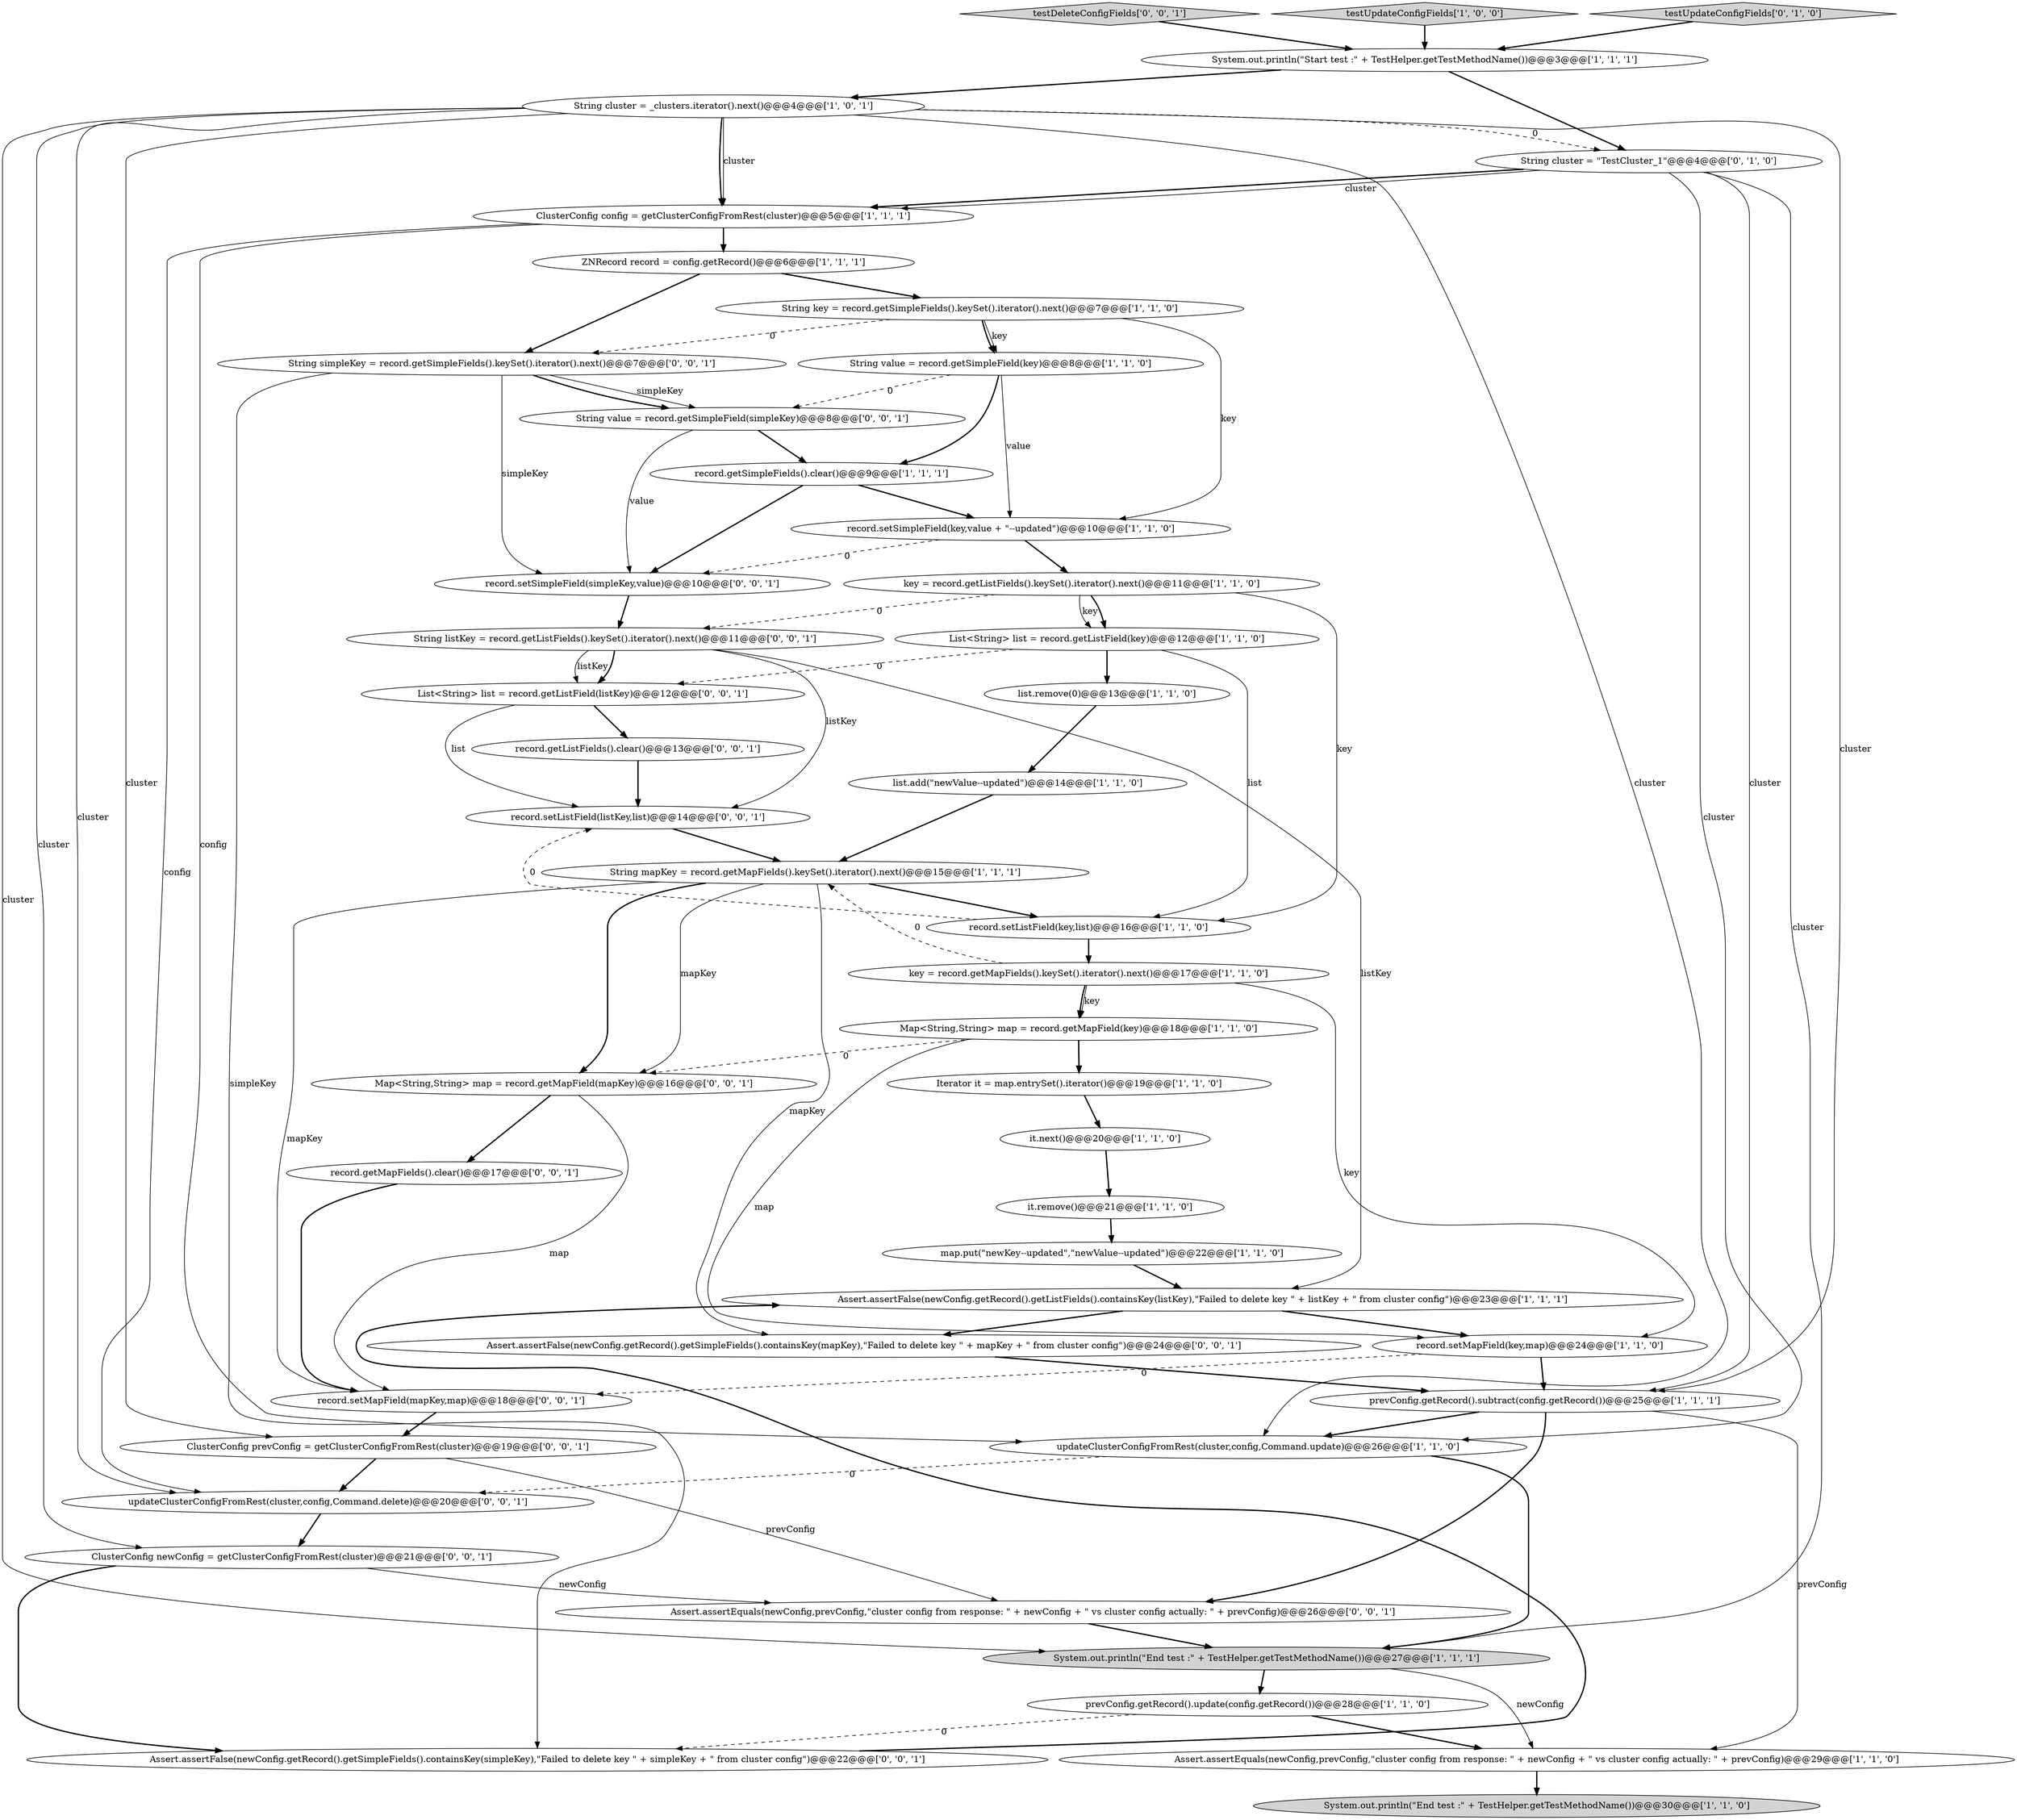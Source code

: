 digraph {
8 [style = filled, label = "it.next()@@@20@@@['1', '1', '0']", fillcolor = white, shape = ellipse image = "AAA0AAABBB1BBB"];
11 [style = filled, label = "Assert.assertFalse(newConfig.getRecord().getListFields().containsKey(listKey),\"Failed to delete key \" + listKey + \" from cluster config\")@@@23@@@['1', '1', '1']", fillcolor = white, shape = ellipse image = "AAA0AAABBB1BBB"];
47 [style = filled, label = "Assert.assertEquals(newConfig,prevConfig,\"cluster config from response: \" + newConfig + \" vs cluster config actually: \" + prevConfig)@@@26@@@['0', '0', '1']", fillcolor = white, shape = ellipse image = "AAA0AAABBB3BBB"];
32 [style = filled, label = "updateClusterConfigFromRest(cluster,config,Command.delete)@@@20@@@['0', '0', '1']", fillcolor = white, shape = ellipse image = "AAA0AAABBB3BBB"];
13 [style = filled, label = "prevConfig.getRecord().update(config.getRecord())@@@28@@@['1', '1', '0']", fillcolor = white, shape = ellipse image = "AAA0AAABBB1BBB"];
19 [style = filled, label = "list.remove(0)@@@13@@@['1', '1', '0']", fillcolor = white, shape = ellipse image = "AAA0AAABBB1BBB"];
5 [style = filled, label = "key = record.getMapFields().keySet().iterator().next()@@@17@@@['1', '1', '0']", fillcolor = white, shape = ellipse image = "AAA0AAABBB1BBB"];
37 [style = filled, label = "Assert.assertFalse(newConfig.getRecord().getSimpleFields().containsKey(mapKey),\"Failed to delete key \" + mapKey + \" from cluster config\")@@@24@@@['0', '0', '1']", fillcolor = white, shape = ellipse image = "AAA0AAABBB3BBB"];
31 [style = filled, label = "ClusterConfig prevConfig = getClusterConfigFromRest(cluster)@@@19@@@['0', '0', '1']", fillcolor = white, shape = ellipse image = "AAA0AAABBB3BBB"];
36 [style = filled, label = "record.getListFields().clear()@@@13@@@['0', '0', '1']", fillcolor = white, shape = ellipse image = "AAA0AAABBB3BBB"];
45 [style = filled, label = "Map<String,String> map = record.getMapField(mapKey)@@@16@@@['0', '0', '1']", fillcolor = white, shape = ellipse image = "AAA0AAABBB3BBB"];
21 [style = filled, label = "ClusterConfig config = getClusterConfigFromRest(cluster)@@@5@@@['1', '1', '1']", fillcolor = white, shape = ellipse image = "AAA0AAABBB1BBB"];
26 [style = filled, label = "List<String> list = record.getListField(key)@@@12@@@['1', '1', '0']", fillcolor = white, shape = ellipse image = "AAA0AAABBB1BBB"];
38 [style = filled, label = "record.setListField(listKey,list)@@@14@@@['0', '0', '1']", fillcolor = white, shape = ellipse image = "AAA0AAABBB3BBB"];
18 [style = filled, label = "Iterator it = map.entrySet().iterator()@@@19@@@['1', '1', '0']", fillcolor = white, shape = ellipse image = "AAA0AAABBB1BBB"];
41 [style = filled, label = "List<String> list = record.getListField(listKey)@@@12@@@['0', '0', '1']", fillcolor = white, shape = ellipse image = "AAA0AAABBB3BBB"];
30 [style = filled, label = "String cluster = \"TestCluster_1\"@@@4@@@['0', '1', '0']", fillcolor = white, shape = ellipse image = "AAA1AAABBB2BBB"];
27 [style = filled, label = "record.setListField(key,list)@@@16@@@['1', '1', '0']", fillcolor = white, shape = ellipse image = "AAA0AAABBB1BBB"];
28 [style = filled, label = "it.remove()@@@21@@@['1', '1', '0']", fillcolor = white, shape = ellipse image = "AAA0AAABBB1BBB"];
35 [style = filled, label = "String listKey = record.getListFields().keySet().iterator().next()@@@11@@@['0', '0', '1']", fillcolor = white, shape = ellipse image = "AAA0AAABBB3BBB"];
44 [style = filled, label = "record.setMapField(mapKey,map)@@@18@@@['0', '0', '1']", fillcolor = white, shape = ellipse image = "AAA0AAABBB3BBB"];
42 [style = filled, label = "Assert.assertFalse(newConfig.getRecord().getSimpleFields().containsKey(simpleKey),\"Failed to delete key \" + simpleKey + \" from cluster config\")@@@22@@@['0', '0', '1']", fillcolor = white, shape = ellipse image = "AAA0AAABBB3BBB"];
15 [style = filled, label = "key = record.getListFields().keySet().iterator().next()@@@11@@@['1', '1', '0']", fillcolor = white, shape = ellipse image = "AAA0AAABBB1BBB"];
10 [style = filled, label = "String mapKey = record.getMapFields().keySet().iterator().next()@@@15@@@['1', '1', '1']", fillcolor = white, shape = ellipse image = "AAA0AAABBB1BBB"];
2 [style = filled, label = "map.put(\"newKey--updated\",\"newValue--updated\")@@@22@@@['1', '1', '0']", fillcolor = white, shape = ellipse image = "AAA0AAABBB1BBB"];
33 [style = filled, label = "testDeleteConfigFields['0', '0', '1']", fillcolor = lightgray, shape = diamond image = "AAA0AAABBB3BBB"];
24 [style = filled, label = "String value = record.getSimpleField(key)@@@8@@@['1', '1', '0']", fillcolor = white, shape = ellipse image = "AAA0AAABBB1BBB"];
46 [style = filled, label = "record.getMapFields().clear()@@@17@@@['0', '0', '1']", fillcolor = white, shape = ellipse image = "AAA0AAABBB3BBB"];
0 [style = filled, label = "System.out.println(\"End test :\" + TestHelper.getTestMethodName())@@@30@@@['1', '1', '0']", fillcolor = lightgray, shape = ellipse image = "AAA0AAABBB1BBB"];
39 [style = filled, label = "String simpleKey = record.getSimpleFields().keySet().iterator().next()@@@7@@@['0', '0', '1']", fillcolor = white, shape = ellipse image = "AAA0AAABBB3BBB"];
16 [style = filled, label = "System.out.println(\"Start test :\" + TestHelper.getTestMethodName())@@@3@@@['1', '1', '1']", fillcolor = white, shape = ellipse image = "AAA0AAABBB1BBB"];
23 [style = filled, label = "prevConfig.getRecord().subtract(config.getRecord())@@@25@@@['1', '1', '1']", fillcolor = white, shape = ellipse image = "AAA0AAABBB1BBB"];
43 [style = filled, label = "record.setSimpleField(simpleKey,value)@@@10@@@['0', '0', '1']", fillcolor = white, shape = ellipse image = "AAA0AAABBB3BBB"];
40 [style = filled, label = "ClusterConfig newConfig = getClusterConfigFromRest(cluster)@@@21@@@['0', '0', '1']", fillcolor = white, shape = ellipse image = "AAA0AAABBB3BBB"];
20 [style = filled, label = "record.getSimpleFields().clear()@@@9@@@['1', '1', '1']", fillcolor = white, shape = ellipse image = "AAA0AAABBB1BBB"];
7 [style = filled, label = "System.out.println(\"End test :\" + TestHelper.getTestMethodName())@@@27@@@['1', '1', '1']", fillcolor = lightgray, shape = ellipse image = "AAA0AAABBB1BBB"];
14 [style = filled, label = "String key = record.getSimpleFields().keySet().iterator().next()@@@7@@@['1', '1', '0']", fillcolor = white, shape = ellipse image = "AAA0AAABBB1BBB"];
25 [style = filled, label = "ZNRecord record = config.getRecord()@@@6@@@['1', '1', '1']", fillcolor = white, shape = ellipse image = "AAA0AAABBB1BBB"];
34 [style = filled, label = "String value = record.getSimpleField(simpleKey)@@@8@@@['0', '0', '1']", fillcolor = white, shape = ellipse image = "AAA0AAABBB3BBB"];
3 [style = filled, label = "list.add(\"newValue--updated\")@@@14@@@['1', '1', '0']", fillcolor = white, shape = ellipse image = "AAA0AAABBB1BBB"];
1 [style = filled, label = "String cluster = _clusters.iterator().next()@@@4@@@['1', '0', '1']", fillcolor = white, shape = ellipse image = "AAA0AAABBB1BBB"];
6 [style = filled, label = "testUpdateConfigFields['1', '0', '0']", fillcolor = lightgray, shape = diamond image = "AAA0AAABBB1BBB"];
9 [style = filled, label = "updateClusterConfigFromRest(cluster,config,Command.update)@@@26@@@['1', '1', '0']", fillcolor = white, shape = ellipse image = "AAA0AAABBB1BBB"];
22 [style = filled, label = "record.setSimpleField(key,value + \"--updated\")@@@10@@@['1', '1', '0']", fillcolor = white, shape = ellipse image = "AAA0AAABBB1BBB"];
4 [style = filled, label = "record.setMapField(key,map)@@@24@@@['1', '1', '0']", fillcolor = white, shape = ellipse image = "AAA0AAABBB1BBB"];
12 [style = filled, label = "Assert.assertEquals(newConfig,prevConfig,\"cluster config from response: \" + newConfig + \" vs cluster config actually: \" + prevConfig)@@@29@@@['1', '1', '0']", fillcolor = white, shape = ellipse image = "AAA0AAABBB1BBB"];
17 [style = filled, label = "Map<String,String> map = record.getMapField(key)@@@18@@@['1', '1', '0']", fillcolor = white, shape = ellipse image = "AAA0AAABBB1BBB"];
29 [style = filled, label = "testUpdateConfigFields['0', '1', '0']", fillcolor = lightgray, shape = diamond image = "AAA0AAABBB2BBB"];
19->3 [style = bold, label=""];
14->39 [style = dashed, label="0"];
3->10 [style = bold, label=""];
23->9 [style = bold, label=""];
11->4 [style = bold, label=""];
14->22 [style = solid, label="key"];
30->21 [style = bold, label=""];
15->27 [style = solid, label="key"];
46->44 [style = bold, label=""];
40->47 [style = solid, label="newConfig"];
14->24 [style = bold, label=""];
31->47 [style = solid, label="prevConfig"];
41->36 [style = bold, label=""];
10->45 [style = bold, label=""];
34->20 [style = bold, label=""];
31->32 [style = bold, label=""];
7->12 [style = solid, label="newConfig"];
1->9 [style = solid, label="cluster"];
5->17 [style = bold, label=""];
7->13 [style = bold, label=""];
21->25 [style = bold, label=""];
21->9 [style = solid, label="config"];
26->41 [style = dashed, label="0"];
13->12 [style = bold, label=""];
45->46 [style = bold, label=""];
16->1 [style = bold, label=""];
15->26 [style = solid, label="key"];
15->26 [style = bold, label=""];
22->43 [style = dashed, label="0"];
4->23 [style = bold, label=""];
23->47 [style = bold, label=""];
36->38 [style = bold, label=""];
34->43 [style = solid, label="value"];
24->22 [style = solid, label="value"];
12->0 [style = bold, label=""];
14->24 [style = solid, label="key"];
45->44 [style = solid, label="map"];
26->27 [style = solid, label="list"];
5->17 [style = solid, label="key"];
1->21 [style = solid, label="cluster"];
38->10 [style = bold, label=""];
44->31 [style = bold, label=""];
47->7 [style = bold, label=""];
25->14 [style = bold, label=""];
35->41 [style = solid, label="listKey"];
39->34 [style = solid, label="simpleKey"];
26->19 [style = bold, label=""];
17->4 [style = solid, label="map"];
35->11 [style = solid, label="listKey"];
39->42 [style = solid, label="simpleKey"];
27->38 [style = dashed, label="0"];
10->37 [style = solid, label="mapKey"];
30->7 [style = solid, label="cluster"];
13->42 [style = dashed, label="0"];
11->37 [style = bold, label=""];
18->8 [style = bold, label=""];
15->35 [style = dashed, label="0"];
1->30 [style = dashed, label="0"];
40->42 [style = bold, label=""];
35->41 [style = bold, label=""];
32->40 [style = bold, label=""];
24->20 [style = bold, label=""];
17->45 [style = dashed, label="0"];
20->22 [style = bold, label=""];
39->43 [style = solid, label="simpleKey"];
42->11 [style = bold, label=""];
6->16 [style = bold, label=""];
43->35 [style = bold, label=""];
24->34 [style = dashed, label="0"];
29->16 [style = bold, label=""];
1->23 [style = solid, label="cluster"];
1->32 [style = solid, label="cluster"];
1->31 [style = solid, label="cluster"];
5->10 [style = dashed, label="0"];
35->38 [style = solid, label="listKey"];
10->45 [style = solid, label="mapKey"];
16->30 [style = bold, label=""];
20->43 [style = bold, label=""];
23->12 [style = solid, label="prevConfig"];
21->32 [style = solid, label="config"];
28->2 [style = bold, label=""];
30->9 [style = solid, label="cluster"];
4->44 [style = dashed, label="0"];
39->34 [style = bold, label=""];
2->11 [style = bold, label=""];
17->18 [style = bold, label=""];
1->21 [style = bold, label=""];
10->27 [style = bold, label=""];
22->15 [style = bold, label=""];
10->44 [style = solid, label="mapKey"];
5->4 [style = solid, label="key"];
33->16 [style = bold, label=""];
25->39 [style = bold, label=""];
30->23 [style = solid, label="cluster"];
1->7 [style = solid, label="cluster"];
9->32 [style = dashed, label="0"];
27->5 [style = bold, label=""];
8->28 [style = bold, label=""];
1->40 [style = solid, label="cluster"];
30->21 [style = solid, label="cluster"];
37->23 [style = bold, label=""];
41->38 [style = solid, label="list"];
9->7 [style = bold, label=""];
}
